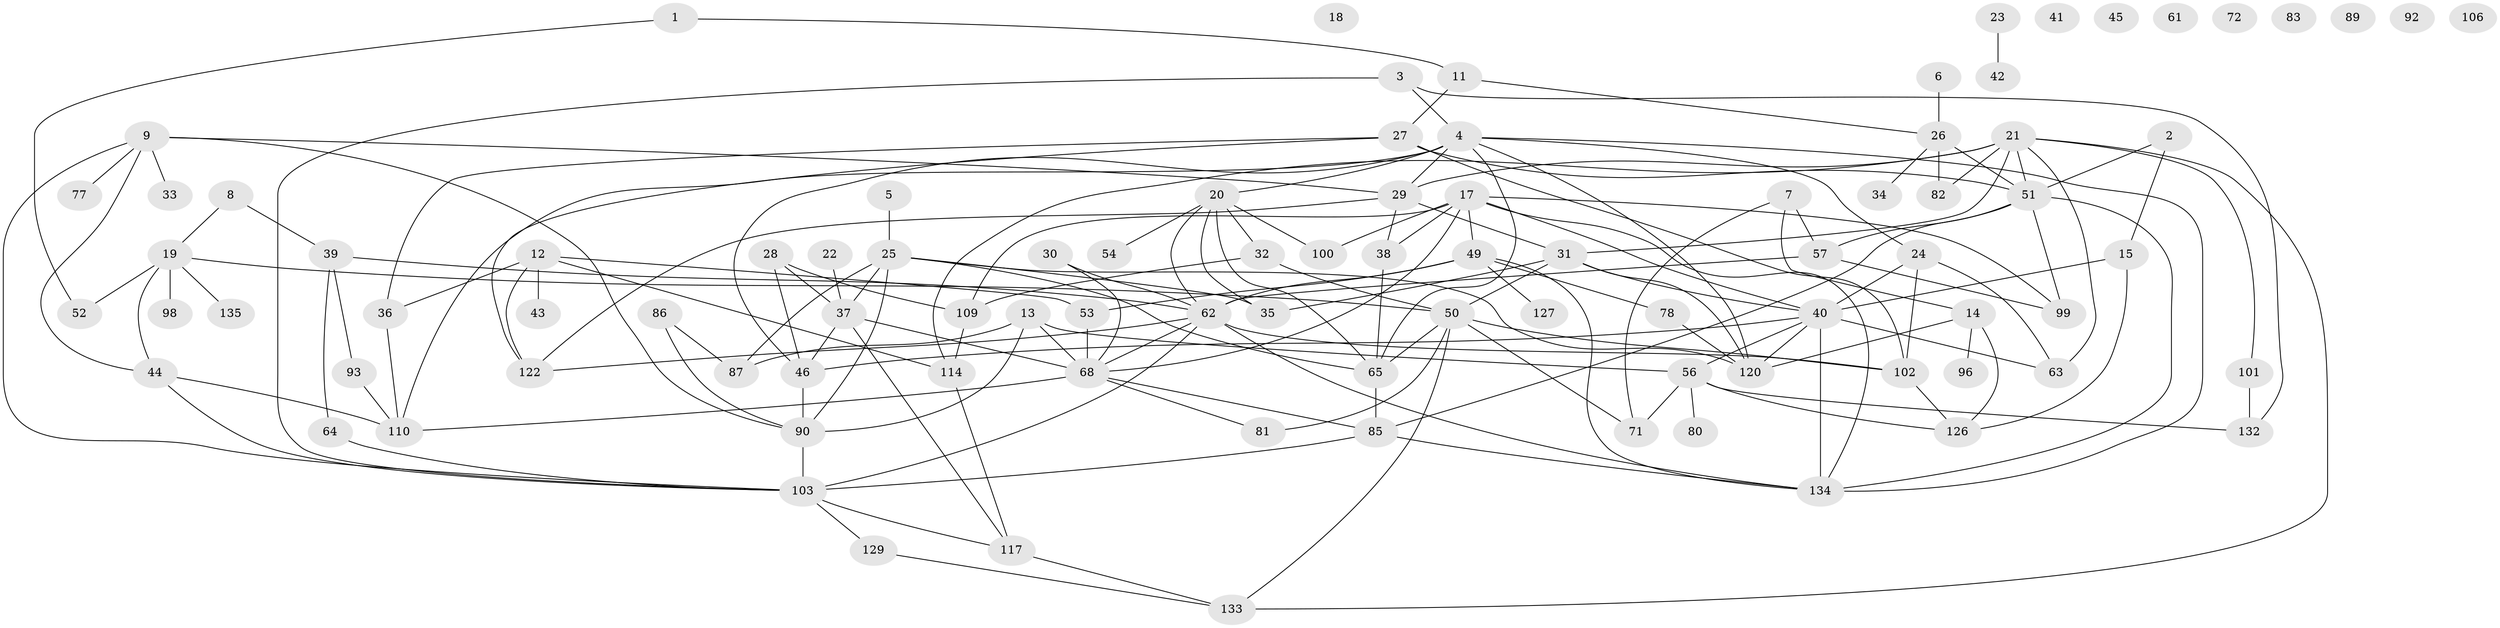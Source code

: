 // original degree distribution, {2: 0.16176470588235295, 3: 0.2426470588235294, 7: 0.029411764705882353, 1: 0.15441176470588236, 4: 0.18382352941176472, 6: 0.051470588235294115, 0: 0.058823529411764705, 5: 0.10294117647058823, 8: 0.014705882352941176}
// Generated by graph-tools (version 1.1) at 2025/41/03/06/25 10:41:23]
// undirected, 94 vertices, 165 edges
graph export_dot {
graph [start="1"]
  node [color=gray90,style=filled];
  1;
  2;
  3 [super="+104"];
  4 [super="+10"];
  5;
  6;
  7;
  8;
  9 [super="+119"];
  11;
  12 [super="+16"];
  13;
  14 [super="+58"];
  15 [super="+55"];
  17 [super="+73"];
  18;
  19 [super="+108"];
  20 [super="+88"];
  21 [super="+130"];
  22;
  23 [super="+84"];
  24 [super="+48"];
  25 [super="+59"];
  26 [super="+107"];
  27;
  28;
  29 [super="+70"];
  30;
  31 [super="+121"];
  32;
  33;
  34;
  35 [super="+128"];
  36;
  37;
  38;
  39 [super="+75"];
  40 [super="+125"];
  41;
  42;
  43;
  44 [super="+131"];
  45;
  46 [super="+47"];
  49 [super="+79"];
  50 [super="+69"];
  51 [super="+60"];
  52 [super="+67"];
  53;
  54 [super="+94"];
  56 [super="+123"];
  57 [super="+66"];
  61;
  62 [super="+95"];
  63 [super="+74"];
  64 [super="+76"];
  65 [super="+112"];
  68 [super="+111"];
  71;
  72;
  77;
  78;
  80;
  81;
  82;
  83;
  85 [super="+105"];
  86;
  87 [super="+91"];
  89;
  90 [super="+124"];
  92 [super="+97"];
  93;
  96;
  98;
  99;
  100;
  101;
  102 [super="+115"];
  103 [super="+113"];
  106;
  109 [super="+116"];
  110 [super="+118"];
  114;
  117;
  120;
  122;
  126;
  127;
  129;
  132;
  133;
  134 [super="+136"];
  135;
  1 -- 11;
  1 -- 52;
  2 -- 15;
  2 -- 51;
  3 -- 132;
  3 -- 4;
  3 -- 103;
  4 -- 24;
  4 -- 65;
  4 -- 120;
  4 -- 134;
  4 -- 20;
  4 -- 110;
  4 -- 29;
  4 -- 46;
  5 -- 25;
  6 -- 26;
  7 -- 14;
  7 -- 57;
  7 -- 71;
  8 -- 19;
  8 -- 39;
  9 -- 90;
  9 -- 103;
  9 -- 77;
  9 -- 29;
  9 -- 33;
  9 -- 44;
  11 -- 26;
  11 -- 27;
  12 -- 36;
  12 -- 43;
  12 -- 53;
  12 -- 114;
  12 -- 122;
  13 -- 68;
  13 -- 90;
  13 -- 56;
  13 -- 87;
  14 -- 96;
  14 -- 126;
  14 -- 120;
  15 -- 126;
  15 -- 40 [weight=2];
  17 -- 38;
  17 -- 68;
  17 -- 99;
  17 -- 100;
  17 -- 134;
  17 -- 40;
  17 -- 109;
  17 -- 49;
  19 -- 52 [weight=2];
  19 -- 50;
  19 -- 98;
  19 -- 135;
  19 -- 44;
  20 -- 54;
  20 -- 100;
  20 -- 32;
  20 -- 65;
  20 -- 62;
  20 -- 35;
  21 -- 82;
  21 -- 101;
  21 -- 114;
  21 -- 51;
  21 -- 133;
  21 -- 63;
  21 -- 31;
  21 -- 29;
  22 -- 37;
  23 -- 42;
  24 -- 40;
  24 -- 102;
  24 -- 63;
  25 -- 37;
  25 -- 90;
  25 -- 120;
  25 -- 35;
  25 -- 65;
  25 -- 87;
  26 -- 82;
  26 -- 51 [weight=2];
  26 -- 34;
  27 -- 36;
  27 -- 51;
  27 -- 102;
  27 -- 122;
  28 -- 37;
  28 -- 46;
  28 -- 109;
  29 -- 38;
  29 -- 122;
  29 -- 31;
  30 -- 62;
  30 -- 68;
  31 -- 35;
  31 -- 50;
  31 -- 120;
  31 -- 40;
  32 -- 109;
  32 -- 50;
  36 -- 110;
  37 -- 117;
  37 -- 46;
  37 -- 68;
  38 -- 65;
  39 -- 62;
  39 -- 93;
  39 -- 64;
  40 -- 46;
  40 -- 120;
  40 -- 134;
  40 -- 56;
  40 -- 63;
  44 -- 103;
  44 -- 110;
  46 -- 90;
  49 -- 62;
  49 -- 127;
  49 -- 134;
  49 -- 53;
  49 -- 78;
  50 -- 81;
  50 -- 65;
  50 -- 133;
  50 -- 102;
  50 -- 71;
  51 -- 99;
  51 -- 134;
  51 -- 57;
  51 -- 85;
  53 -- 68;
  56 -- 80;
  56 -- 132;
  56 -- 71;
  56 -- 126;
  57 -- 99;
  57 -- 62;
  62 -- 122;
  62 -- 68;
  62 -- 134;
  62 -- 102;
  62 -- 103;
  64 -- 103;
  65 -- 85;
  68 -- 81;
  68 -- 85;
  68 -- 110;
  78 -- 120;
  85 -- 134;
  85 -- 103;
  86 -- 90;
  86 -- 87;
  90 -- 103;
  93 -- 110;
  101 -- 132;
  102 -- 126;
  103 -- 117;
  103 -- 129;
  109 -- 114;
  114 -- 117;
  117 -- 133;
  129 -- 133;
}
